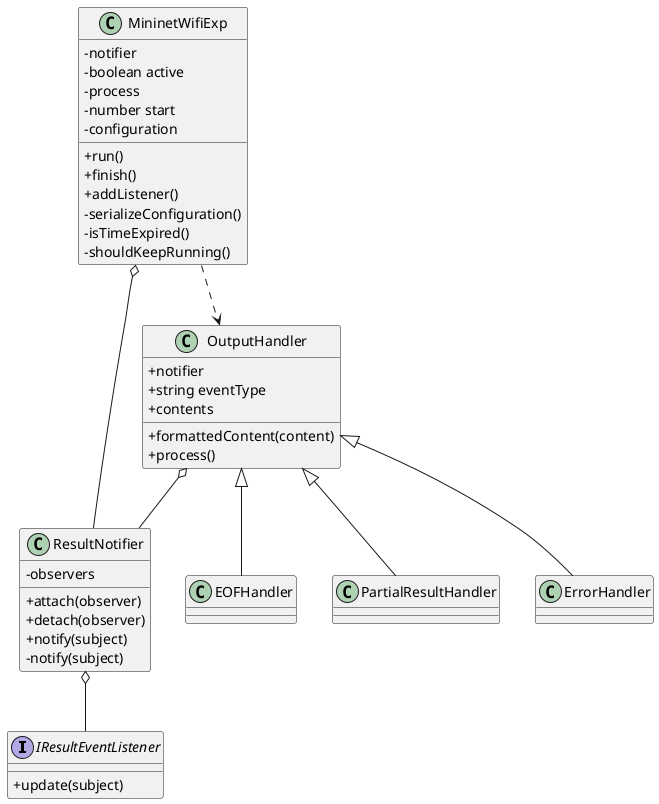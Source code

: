 @startuml  Diagrama de Classe
skinparam classAttributeIconSize 0

interface IResultEventListener {
    + update(subject)
}

class ResultNotifier {
    - observers
    + attach(observer)
    + detach(observer)
    + notify(subject)
    - notify(subject)
}

class OutputHandler {
    + notifier
    + string eventType
    + contents

    + formattedContent(content)
    + process()
}

class EOFHandler {}

class PartialResultHandler {}

class ErrorHandler {}

class MininetWifiExp {
    - notifier
    - boolean active
    - process
    - number start
    - configuration

    + run()
    + finish()
    + addListener()
    - serializeConfiguration()
    - isTimeExpired()
    - shouldKeepRunning()
}

ResultNotifier o-- IResultEventListener
OutputHandler o-- ResultNotifier
OutputHandler <|-- EOFHandler
OutputHandler <|-- PartialResultHandler
OutputHandler <|-- ErrorHandler
MininetWifiExp o-- ResultNotifier
MininetWifiExp ..> OutputHandler

@enduml